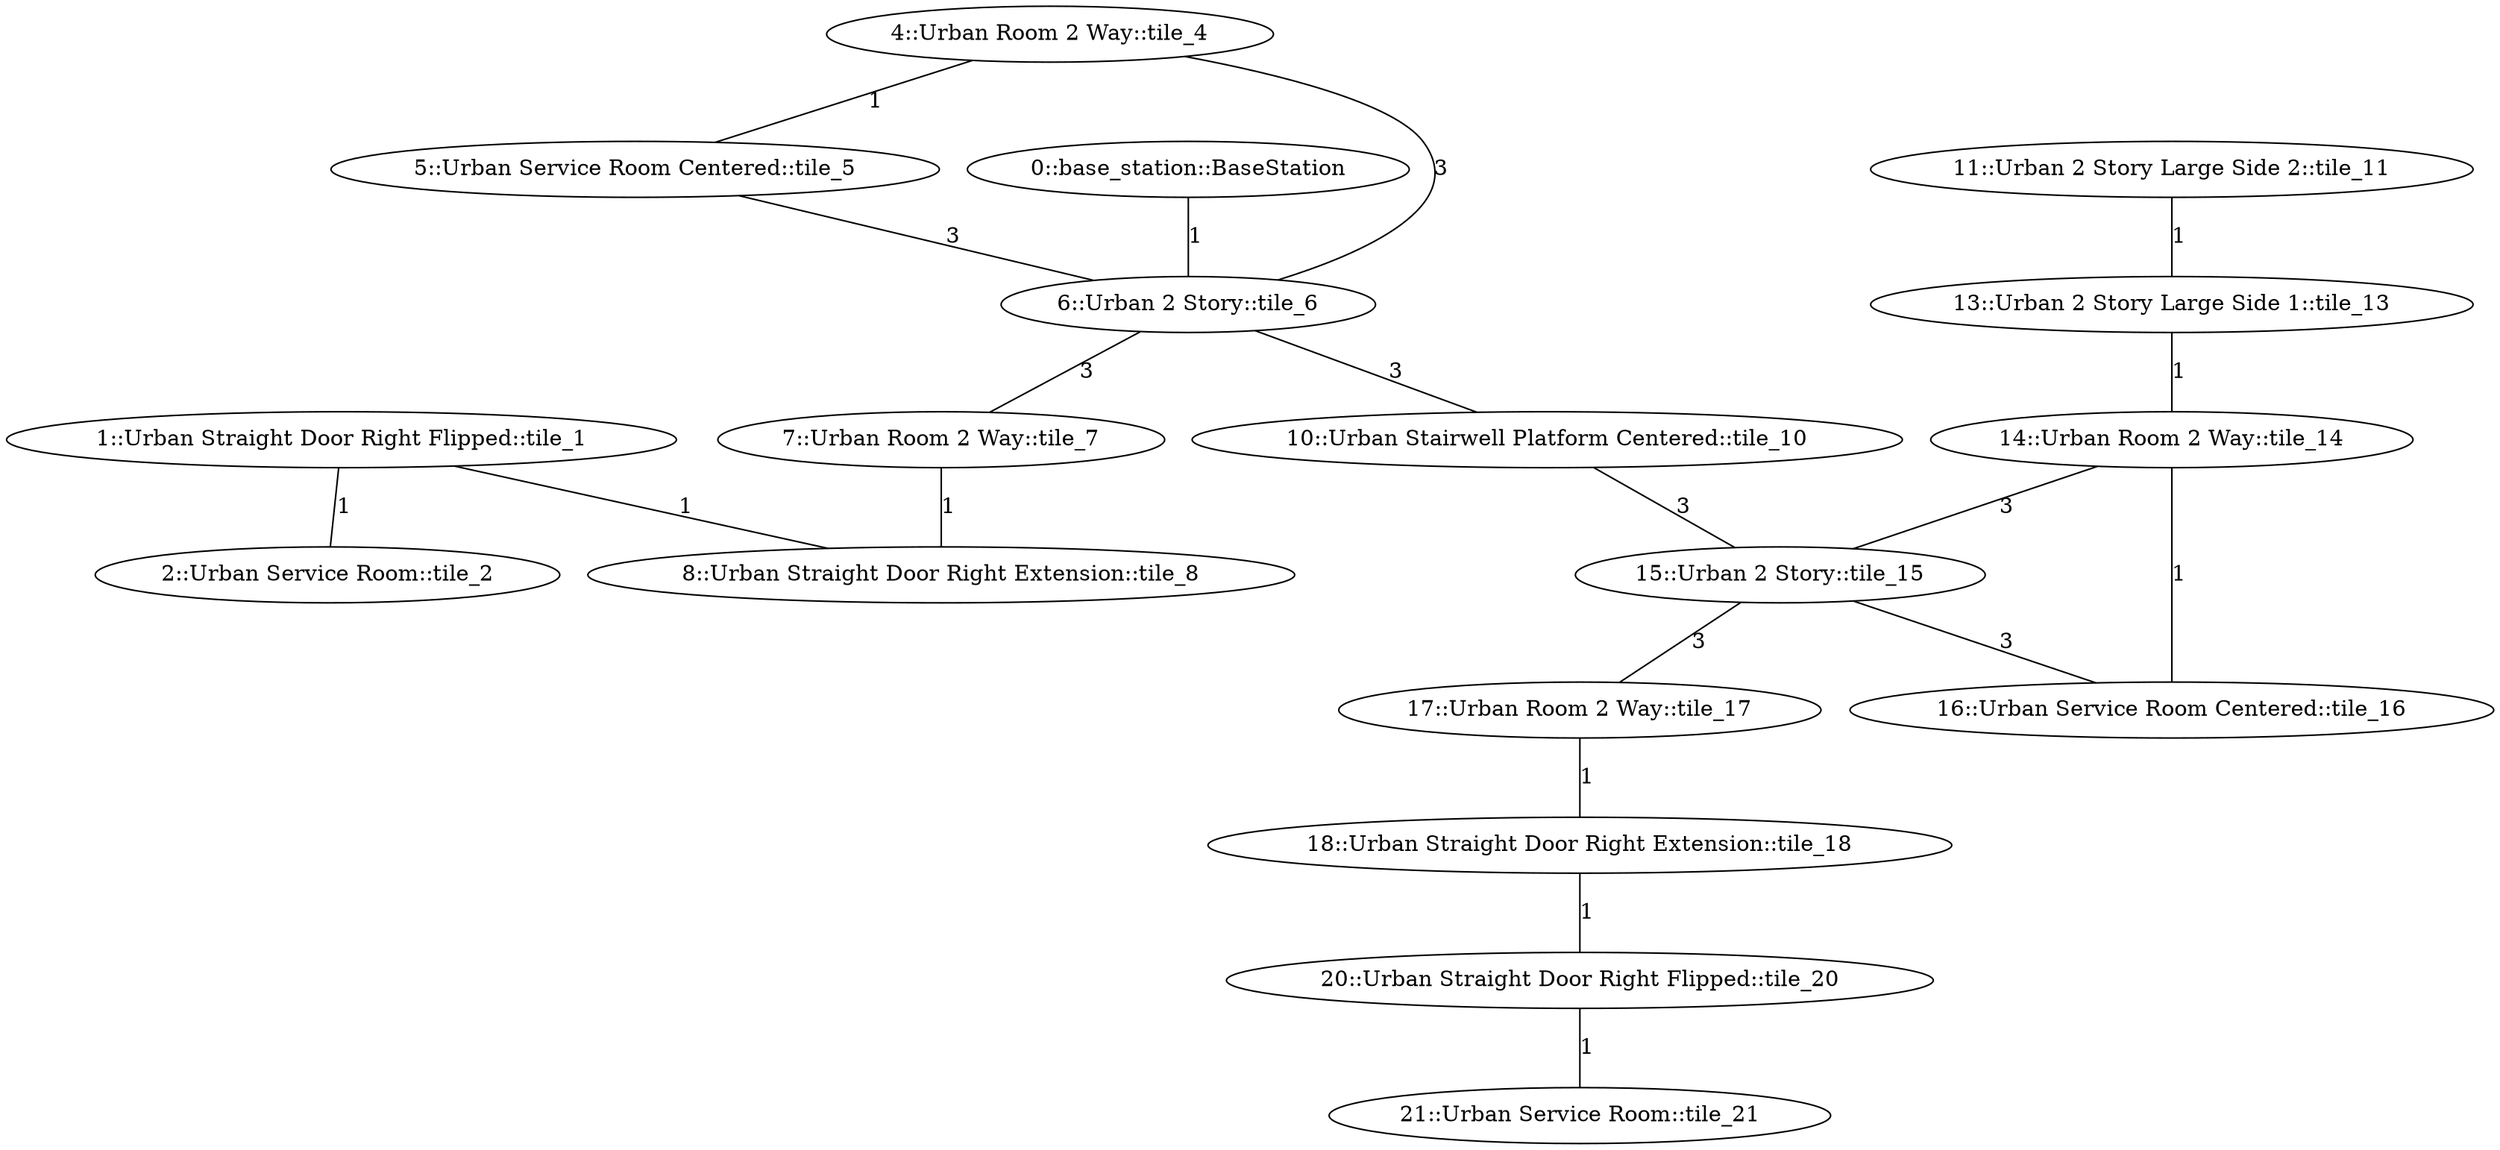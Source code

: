 /* Visibility graph for urban_circuit_practice_03.tsv */
/* Generated with the tile_tsv.py script: */
/*   tile_tsv.py urban_circuit_practice_03.tsv -\-graph-file urban_circuit_practice_03.dot -\-world-file urban_circuit_practice_03.sdf -\-world-name urban_circuit_practice_03 -\-scale_x 40 -\-scale_y 40 -\-urban -\-y0 24 -\-x0 -136 -\-z0 -9 */

graph {
  /* ==== Vertices ==== */

  /* Base station / Staging area */
  0   [label="0::base_station::BaseStation"];

  1   [label="1::Urban Straight Door Right Flipped::tile_1"];
  2   [label="2::Urban Service Room::tile_2"];
  4   [label="4::Urban Room 2 Way::tile_4"];
  5   [label="5::Urban Service Room Centered::tile_5"];
  6   [label="6::Urban 2 Story::tile_6"];
  7   [label="7::Urban Room 2 Way::tile_7"];
  8   [label="8::Urban Straight Door Right Extension::tile_8"];
  10  [label="10::Urban Stairwell Platform Centered::tile_10"];
  11  [label="11::Urban 2 Story Large Side 2::tile_11"];
  13  [label="13::Urban 2 Story Large Side 1::tile_13"];
  14  [label="14::Urban Room 2 Way::tile_14"];
  15  [label="15::Urban 2 Story::tile_15"];
  16  [label="16::Urban Service Room Centered::tile_16"];
  17  [label="17::Urban Room 2 Way::tile_17"];
  18  [label="18::Urban Straight Door Right Extension::tile_18"];
  20  [label="20::Urban Straight Door Right Flipped::tile_20"];
  21  [label="21::Urban Service Room::tile_21"];

  /* ==== Edges ==== */

  /* Base station */
  0  -- 6   [label=1];
  1  -- 8   [label=1];
  4  -- 6   [label=3];  /* Intersection */
  5  -- 6   [label=3];  /* Intersection */
  6  -- 7   [label=3];  /* Intersection */
  6  -- 10  [label=3];  /* Intersection */
  7  -- 8   [label=1];
  10 -- 15  [label=3];  /* Intersection */
  11 -- 13  [label=1];
  13 -- 14  [label=1];
  14 -- 15  [label=3];  /* Intersection */
  14 -- 16  [label=1];
  15 -- 17  [label=3];  /* Intersection */
  17 -- 18  [label=1];
  18 -- 20  [label=1];
  1  -- 2   [label=1];
  4  -- 5   [label=1];
  15 -- 16  [label=3];  /* Intersection */
  20 -- 21  [label=1];
}
